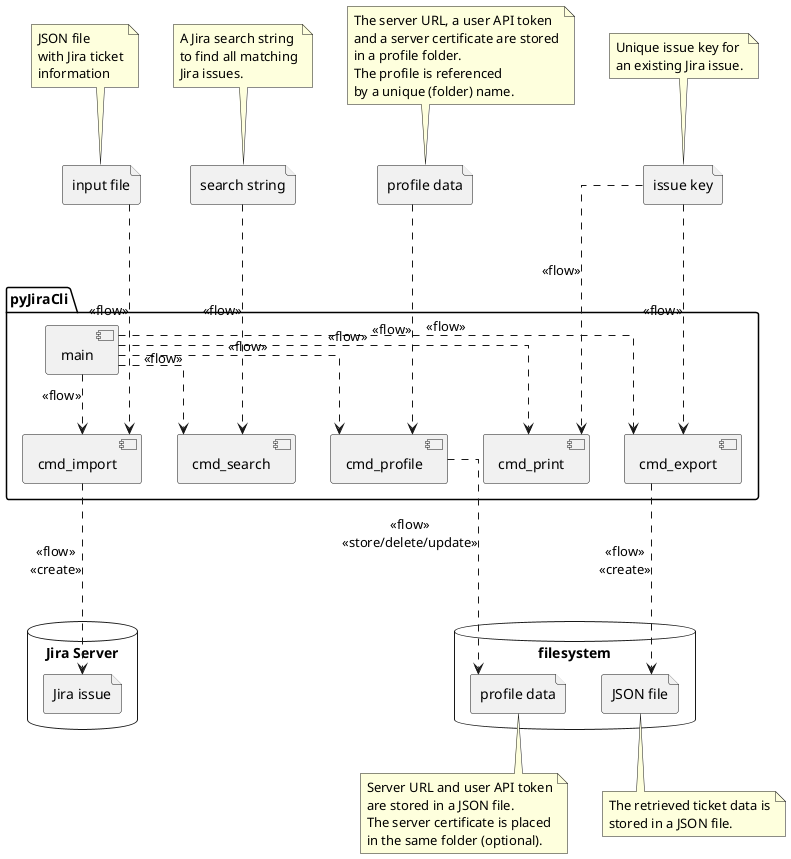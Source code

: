 @startuml pyJiraCli_components

top to bottom direction
skinparam Linetype ortho

file "issue key" as key
file "input file" as i_file
file "search string" as filter
file "profile data" as profile_data

package "pyJiraCli" {
  [main]

  [cmd_import] as import
  [cmd_export] as export
  [cmd_profile] as profile
  [cmd_print] as print
  [cmd_search] as search
}

key .down...> export : <<flow>>
key .down...> print : <<flow>>
profile_data .down...> profile : <<flow>>
filter .down...> search : <<flow>>
i_file .down...> import : <<flow>>

database "Jira Server" {
  file "Jira issue" as jira_issue
}

database filesystem {
  file "profile data" as profile_data_files
  file "JSON file" as file
}

main .down.> import : <<flow>>
main .down.> export : <<flow>>
main .down.> profile : <<flow>>
main .down.> print : <<flow>>
main .down.> search : <<flow>>

profile ...down.> profile_data_files : <<flow>>\n<<store/delete/update>>
export ...down.> file : <<flow>>\n<<create>>
import ....> jira_issue : <<flow>>\n<<create>>

'Notes
note bottom of profile_data_files
  Server URL and user API token
  are stored in a JSON file.
  The server certificate is placed
  in the same folder (optional).
end note

note bottom of file
  The retrieved ticket data is
  stored in a JSON file.
end note

note top of key
  Unique issue key for
  an existing Jira issue.
end note

note top of profile_data
  The server URL, a user API token
  and a server certificate are stored
  in a profile folder.
  The profile is referenced
  by a unique (folder) name.
end note

note top of filter
  A Jira search string
  to find all matching
  Jira issues.
end note

note top of i_file
  JSON file
  with Jira ticket
  information
end note

@enduml